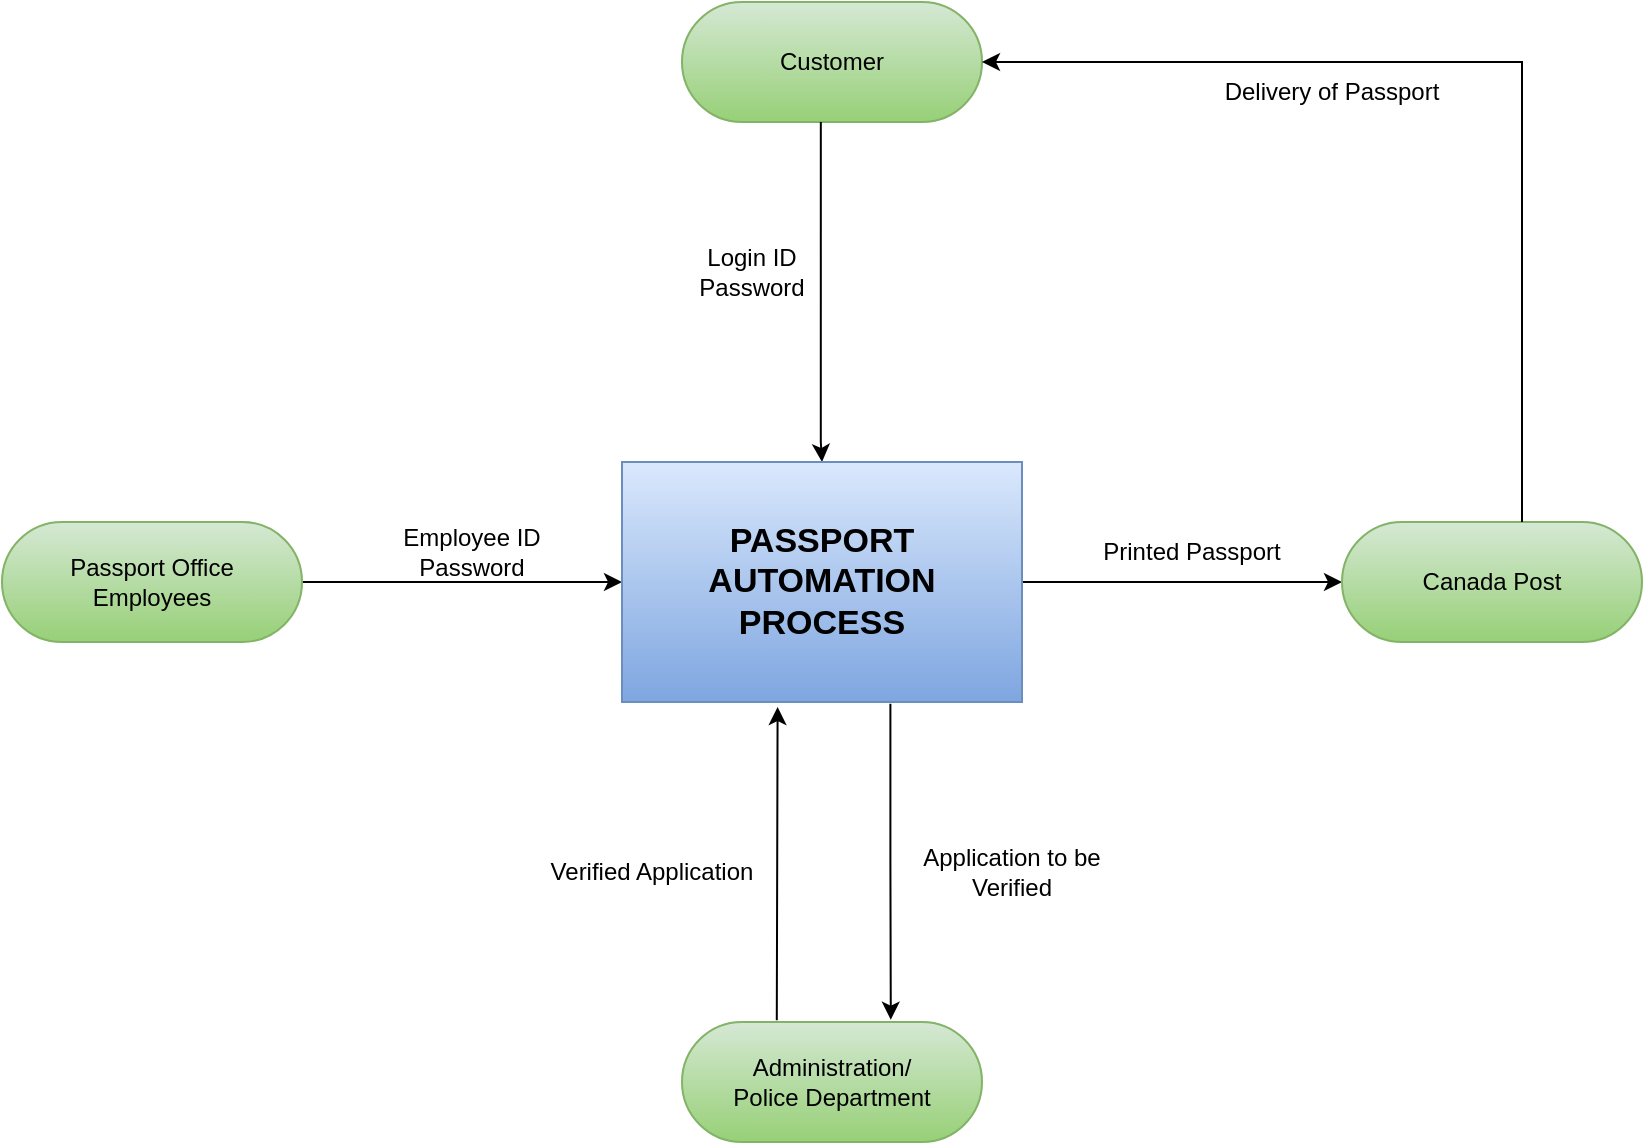 <mxfile version="22.1.2" type="device">
  <diagram id="JRV1S1hfmetVSMpoenYW" name="Page-2">
    <mxGraphModel dx="1138" dy="535" grid="1" gridSize="10" guides="1" tooltips="1" connect="1" arrows="1" fold="1" page="1" pageScale="1" pageWidth="850" pageHeight="1100" math="0" shadow="0">
      <root>
        <mxCell id="0" />
        <mxCell id="1" parent="0" />
        <mxCell id="HVDK6gXEd9wGBxcKgLai-12" style="edgeStyle=orthogonalEdgeStyle;rounded=0;orthogonalLoop=1;jettySize=auto;html=1;entryX=0;entryY=0.5;entryDx=0;entryDy=0;entryPerimeter=0;" parent="1" source="HVDK6gXEd9wGBxcKgLai-1" target="HVDK6gXEd9wGBxcKgLai-4" edge="1">
          <mxGeometry relative="1" as="geometry" />
        </mxCell>
        <mxCell id="HVDK6gXEd9wGBxcKgLai-1" value="" style="rounded=0;whiteSpace=wrap;html=1;" parent="1" vertex="1">
          <mxGeometry x="400" y="360" width="200" height="120" as="geometry" />
        </mxCell>
        <mxCell id="HVDK6gXEd9wGBxcKgLai-3" value="" style="html=1;dashed=0;whiteSpace=wrap;shape=mxgraph.dfd.start;fillColor=#d5e8d4;strokeColor=#82b366;gradientColor=#97d077;" parent="1" vertex="1">
          <mxGeometry x="430" y="130" width="150" height="60" as="geometry" />
        </mxCell>
        <mxCell id="HVDK6gXEd9wGBxcKgLai-4" value="" style="html=1;dashed=0;whiteSpace=wrap;shape=mxgraph.dfd.start;fillColor=#d5e8d4;gradientColor=#97d077;strokeColor=#82b366;" parent="1" vertex="1">
          <mxGeometry x="760" y="390" width="150" height="60" as="geometry" />
        </mxCell>
        <mxCell id="HVDK6gXEd9wGBxcKgLai-5" value="" style="html=1;dashed=0;whiteSpace=wrap;shape=mxgraph.dfd.start;fillColor=#d5e8d4;gradientColor=#97d077;strokeColor=#82b366;" parent="1" vertex="1">
          <mxGeometry x="430" y="640" width="150" height="60" as="geometry" />
        </mxCell>
        <mxCell id="HVDK6gXEd9wGBxcKgLai-14" style="edgeStyle=orthogonalEdgeStyle;rounded=0;orthogonalLoop=1;jettySize=auto;html=1;entryX=0;entryY=0.5;entryDx=0;entryDy=0;" parent="1" source="HVDK6gXEd9wGBxcKgLai-7" target="HVDK6gXEd9wGBxcKgLai-1" edge="1">
          <mxGeometry relative="1" as="geometry" />
        </mxCell>
        <mxCell id="HVDK6gXEd9wGBxcKgLai-7" value="" style="html=1;dashed=0;whiteSpace=wrap;shape=mxgraph.dfd.start;fillColor=#d5e8d4;strokeColor=#82b366;gradientColor=#97d077;" parent="1" vertex="1">
          <mxGeometry x="90" y="390" width="150" height="60" as="geometry" />
        </mxCell>
        <mxCell id="HVDK6gXEd9wGBxcKgLai-11" style="edgeStyle=orthogonalEdgeStyle;rounded=0;orthogonalLoop=1;jettySize=auto;html=1;entryX=0.5;entryY=0;entryDx=0;entryDy=0;" parent="1" target="HVDK6gXEd9wGBxcKgLai-1" edge="1">
          <mxGeometry relative="1" as="geometry">
            <mxPoint x="499.41" y="350" as="targetPoint" />
            <mxPoint x="499.41" y="190" as="sourcePoint" />
            <Array as="points">
              <mxPoint x="499" y="350" />
            </Array>
          </mxGeometry>
        </mxCell>
        <mxCell id="HVDK6gXEd9wGBxcKgLai-8" value="Customer" style="text;html=1;strokeColor=none;fillColor=none;align=center;verticalAlign=middle;whiteSpace=wrap;rounded=0;" parent="1" vertex="1">
          <mxGeometry x="440" y="145" width="130" height="30" as="geometry" />
        </mxCell>
        <mxCell id="HVDK6gXEd9wGBxcKgLai-10" style="edgeStyle=orthogonalEdgeStyle;rounded=0;orthogonalLoop=1;jettySize=auto;html=1;entryX=1;entryY=0.5;entryDx=0;entryDy=0;entryPerimeter=0;" parent="1" target="HVDK6gXEd9wGBxcKgLai-3" edge="1">
          <mxGeometry relative="1" as="geometry">
            <mxPoint x="835" y="170" as="targetPoint" />
            <mxPoint x="850" y="390" as="sourcePoint" />
            <Array as="points">
              <mxPoint x="850" y="160" />
            </Array>
          </mxGeometry>
        </mxCell>
        <mxCell id="HVDK6gXEd9wGBxcKgLai-9" value="Canada Post" style="text;html=1;strokeColor=none;fillColor=none;align=center;verticalAlign=middle;whiteSpace=wrap;rounded=0;" parent="1" vertex="1">
          <mxGeometry x="770" y="405" width="130" height="30" as="geometry" />
        </mxCell>
        <mxCell id="HVDK6gXEd9wGBxcKgLai-15" style="edgeStyle=orthogonalEdgeStyle;rounded=0;orthogonalLoop=1;jettySize=auto;html=1;entryX=0.389;entryY=1.021;entryDx=0;entryDy=0;entryPerimeter=0;exitX=0.316;exitY=-0.015;exitDx=0;exitDy=0;exitPerimeter=0;" parent="1" source="HVDK6gXEd9wGBxcKgLai-5" target="HVDK6gXEd9wGBxcKgLai-1" edge="1">
          <mxGeometry relative="1" as="geometry">
            <Array as="points">
              <mxPoint x="477" y="638" />
              <mxPoint x="478" y="638" />
            </Array>
          </mxGeometry>
        </mxCell>
        <mxCell id="HVDK6gXEd9wGBxcKgLai-16" style="edgeStyle=orthogonalEdgeStyle;rounded=0;orthogonalLoop=1;jettySize=auto;html=1;entryX=0.696;entryY=-0.019;entryDx=0;entryDy=0;entryPerimeter=0;exitX=0.671;exitY=1.007;exitDx=0;exitDy=0;exitPerimeter=0;" parent="1" source="HVDK6gXEd9wGBxcKgLai-19" target="HVDK6gXEd9wGBxcKgLai-5" edge="1">
          <mxGeometry relative="1" as="geometry" />
        </mxCell>
        <mxCell id="HVDK6gXEd9wGBxcKgLai-17" value="Administration/&lt;br&gt;Police Department" style="text;html=1;strokeColor=none;fillColor=none;align=center;verticalAlign=middle;whiteSpace=wrap;rounded=0;" parent="1" vertex="1">
          <mxGeometry x="440" y="655" width="130" height="30" as="geometry" />
        </mxCell>
        <mxCell id="HVDK6gXEd9wGBxcKgLai-18" value="Passport Office Employees" style="text;html=1;strokeColor=none;fillColor=none;align=center;verticalAlign=middle;whiteSpace=wrap;rounded=0;" parent="1" vertex="1">
          <mxGeometry x="100" y="405" width="130" height="30" as="geometry" />
        </mxCell>
        <mxCell id="HVDK6gXEd9wGBxcKgLai-19" value="&lt;b style=&quot;font-size: 17px;&quot;&gt;PASSPORT AUTOMATION&lt;br&gt;PROCESS&lt;/b&gt;" style="text;html=1;strokeColor=#6c8ebf;fillColor=#dae8fc;align=center;verticalAlign=middle;whiteSpace=wrap;rounded=0;gradientColor=#7ea6e0;" parent="1" vertex="1">
          <mxGeometry x="400" y="360" width="200" height="120" as="geometry" />
        </mxCell>
        <mxCell id="HVDK6gXEd9wGBxcKgLai-20" value="Login ID &lt;br&gt;Password" style="text;html=1;strokeColor=none;fillColor=none;align=center;verticalAlign=middle;whiteSpace=wrap;rounded=0;" parent="1" vertex="1">
          <mxGeometry x="400" y="250" width="130" height="30" as="geometry" />
        </mxCell>
        <mxCell id="HVDK6gXEd9wGBxcKgLai-21" value="Printed Passport" style="text;html=1;strokeColor=none;fillColor=none;align=center;verticalAlign=middle;whiteSpace=wrap;rounded=0;" parent="1" vertex="1">
          <mxGeometry x="620" y="390" width="130" height="30" as="geometry" />
        </mxCell>
        <mxCell id="HVDK6gXEd9wGBxcKgLai-24" value="Delivery of Passport" style="text;html=1;strokeColor=none;fillColor=none;align=center;verticalAlign=middle;whiteSpace=wrap;rounded=0;" parent="1" vertex="1">
          <mxGeometry x="690" y="160" width="130" height="30" as="geometry" />
        </mxCell>
        <mxCell id="HVDK6gXEd9wGBxcKgLai-25" value="Application to be Verified" style="text;html=1;strokeColor=none;fillColor=none;align=center;verticalAlign=middle;whiteSpace=wrap;rounded=0;" parent="1" vertex="1">
          <mxGeometry x="530" y="550" width="130" height="30" as="geometry" />
        </mxCell>
        <mxCell id="HVDK6gXEd9wGBxcKgLai-26" value="Verified Application" style="text;html=1;strokeColor=none;fillColor=none;align=center;verticalAlign=middle;whiteSpace=wrap;rounded=0;" parent="1" vertex="1">
          <mxGeometry x="350" y="550" width="130" height="30" as="geometry" />
        </mxCell>
        <mxCell id="HVDK6gXEd9wGBxcKgLai-27" value="Employee ID &lt;br&gt;Password" style="text;html=1;strokeColor=none;fillColor=none;align=center;verticalAlign=middle;whiteSpace=wrap;rounded=0;" parent="1" vertex="1">
          <mxGeometry x="260" y="390" width="130" height="30" as="geometry" />
        </mxCell>
      </root>
    </mxGraphModel>
  </diagram>
</mxfile>
